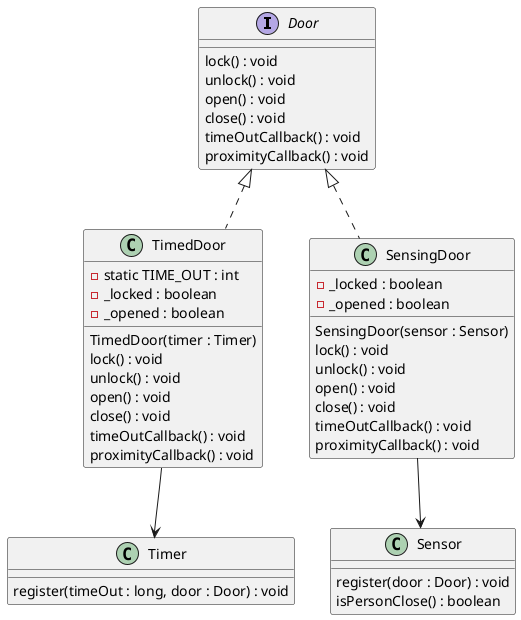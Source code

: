 @startuml
'https://plantuml.com/class-diagram

interface Door {
  lock() : void
  unlock() : void
  open() : void
  close() : void
  timeOutCallback() : void
  proximityCallback() : void
}

class Timer {
  register(timeOut : long, door : Door) : void
}

class Sensor {
  register(door : Door) : void
  isPersonClose() : boolean
}

class TimedDoor implements Door {
  - static TIME_OUT : int
  - _locked : boolean
  - _opened : boolean
  TimedDoor(timer : Timer)
  lock() : void
  unlock() : void
  open() : void
  close() : void
  timeOutCallback() : void
  proximityCallback() : void
}

class SensingDoor implements Door {
  - _locked : boolean
  - _opened : boolean
  SensingDoor(sensor : Sensor)
  lock() : void
  unlock() : void
  open() : void
  close() : void
  timeOutCallback() : void
  proximityCallback() : void
}

TimedDoor --> Timer
SensingDoor --> Sensor

@enduml